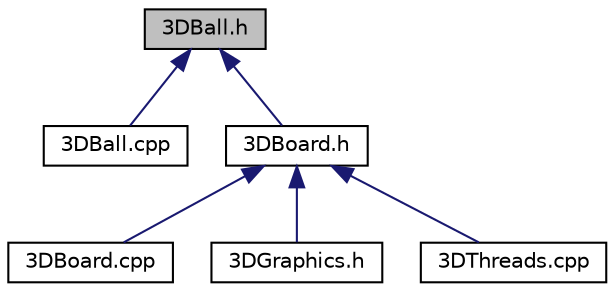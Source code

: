 digraph "3DBall.h"
{
  edge [fontname="Helvetica",fontsize="10",labelfontname="Helvetica",labelfontsize="10"];
  node [fontname="Helvetica",fontsize="10",shape=record];
  Node1 [label="3DBall.h",height=0.2,width=0.4,color="black", fillcolor="grey75", style="filled", fontcolor="black"];
  Node1 -> Node2 [dir="back",color="midnightblue",fontsize="10",style="solid"];
  Node2 [label="3DBall.cpp",height=0.2,width=0.4,color="black", fillcolor="white", style="filled",URL="$3DBall_8cpp.html"];
  Node1 -> Node3 [dir="back",color="midnightblue",fontsize="10",style="solid"];
  Node3 [label="3DBoard.h",height=0.2,width=0.4,color="black", fillcolor="white", style="filled",URL="$3DBoard_8h.html"];
  Node3 -> Node4 [dir="back",color="midnightblue",fontsize="10",style="solid"];
  Node4 [label="3DBoard.cpp",height=0.2,width=0.4,color="black", fillcolor="white", style="filled",URL="$3DBoard_8cpp.html"];
  Node3 -> Node5 [dir="back",color="midnightblue",fontsize="10",style="solid"];
  Node5 [label="3DGraphics.h",height=0.2,width=0.4,color="black", fillcolor="white", style="filled",URL="$3DGraphics_8h.html"];
  Node3 -> Node6 [dir="back",color="midnightblue",fontsize="10",style="solid"];
  Node6 [label="3DThreads.cpp",height=0.2,width=0.4,color="black", fillcolor="white", style="filled",URL="$3DThreads_8cpp.html"];
}
